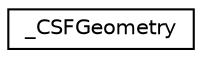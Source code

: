 digraph "Graphical Class Hierarchy"
{
 // LATEX_PDF_SIZE
  edge [fontname="Helvetica",fontsize="10",labelfontname="Helvetica",labelfontsize="10"];
  node [fontname="Helvetica",fontsize="10",shape=record];
  rankdir="LR";
  Node0 [label="_CSFGeometry",height=0.2,width=0.4,color="black", fillcolor="white", style="filled",URL="$struct___c_s_f_geometry.html",tooltip=" "];
}
